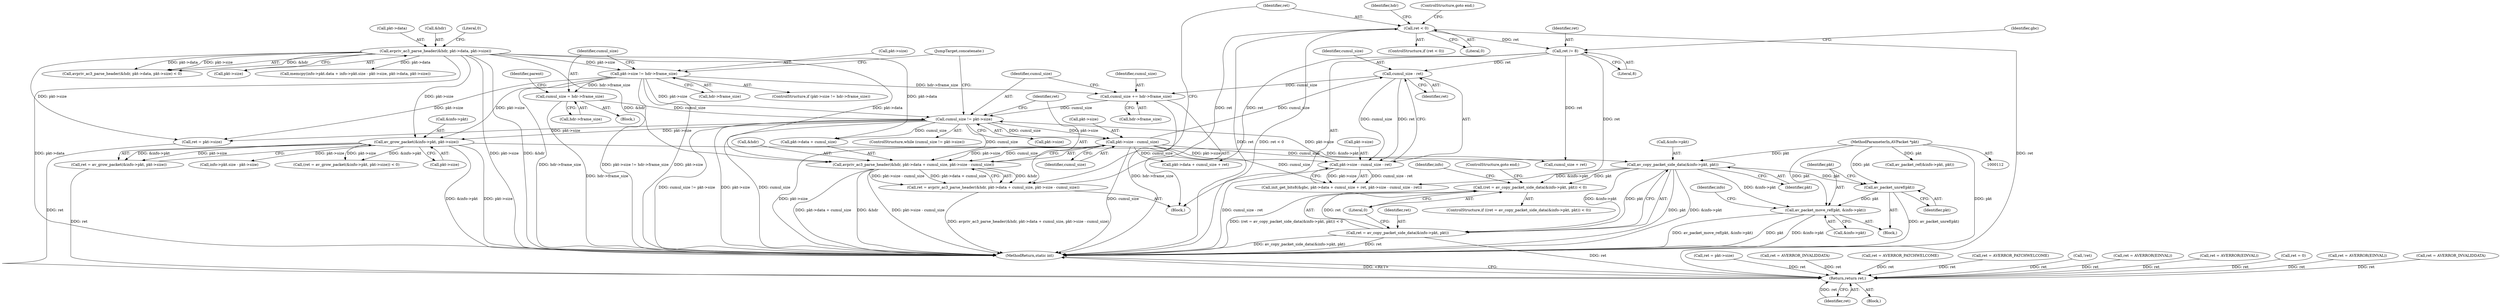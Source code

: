 digraph "0_FFmpeg_95556e27e2c1d56d9e18f5db34d6f756f3011148@API" {
"1000645" [label="(Call,av_copy_packet_side_data(&info->pkt, pkt))"];
"1000595" [label="(Call,av_grow_packet(&info->pkt, pkt->size))"];
"1000149" [label="(Call,avpriv_ac3_parse_header(&hdr, pkt->data, pkt->size))"];
"1000398" [label="(Call,cumul_size != pkt->size)"];
"1000530" [label="(Call,cumul_size += hdr->frame_size)"];
"1000377" [label="(Call,pkt->size != hdr->frame_size)"];
"1000463" [label="(Call,cumul_size - ret)"];
"1000416" [label="(Call,pkt->size - cumul_size)"];
"1000446" [label="(Call,ret /= 8)"];
"1000422" [label="(Call,ret < 0)"];
"1000406" [label="(Call,ret = avpriv_ac3_parse_header(&hdr, pkt->data + cumul_size, pkt->size - cumul_size))"];
"1000408" [label="(Call,avpriv_ac3_parse_header(&hdr, pkt->data + cumul_size, pkt->size - cumul_size))"];
"1000386" [label="(Call,cumul_size = hdr->frame_size)"];
"1000459" [label="(Call,pkt->size - cumul_size - ret)"];
"1000114" [label="(MethodParameterIn,AVPacket *pkt)"];
"1000642" [label="(Call,(ret = av_copy_packet_side_data(&info->pkt, pkt)) < 0)"];
"1000643" [label="(Call,ret = av_copy_packet_side_data(&info->pkt, pkt))"];
"1000681" [label="(Return,return ret;)"];
"1000660" [label="(Call,av_packet_unref(pkt))"];
"1000662" [label="(Call,av_packet_move_ref(pkt, &info->pkt))"];
"1000661" [label="(Identifier,pkt)"];
"1000600" [label="(Call,pkt->size)"];
"1000592" [label="(Call,(ret = av_grow_packet(&info->pkt, pkt->size)) < 0)"];
"1000148" [label="(Call,avpriv_ac3_parse_header(&hdr, pkt->data, pkt->size) < 0)"];
"1000673" [label="(Call,ret = pkt->size)"];
"1000429" [label="(Identifier,hdr)"];
"1000664" [label="(Call,&info->pkt)"];
"1000387" [label="(Identifier,cumul_size)"];
"1000155" [label="(Call,pkt->size)"];
"1000605" [label="(Call,memcpy(info->pkt.data + info->pkt.size - pkt->size, pkt->data, pkt->size))"];
"1000465" [label="(Identifier,ret)"];
"1000593" [label="(Call,ret = av_grow_packet(&info->pkt, pkt->size))"];
"1000656" [label="(Identifier,info)"];
"1000422" [label="(Call,ret < 0)"];
"1000562" [label="(Call,ret = AVERROR_INVALIDDATA)"];
"1000397" [label="(ControlStructure,while (cumul_size != pkt->size))"];
"1000307" [label="(Call,ret = AVERROR_PATCHWELCOME)"];
"1000152" [label="(Call,pkt->data)"];
"1000463" [label="(Call,cumul_size - ret)"];
"1000259" [label="(Call,ret = AVERROR_PATCHWELCOME)"];
"1000663" [label="(Identifier,pkt)"];
"1000377" [label="(Call,pkt->size != hdr->frame_size)"];
"1000595" [label="(Call,av_grow_packet(&info->pkt, pkt->size))"];
"1000535" [label="(JumpTarget,concatenate:)"];
"1000646" [label="(Call,&info->pkt)"];
"1000425" [label="(ControlStructure,goto end;)"];
"1000386" [label="(Call,cumul_size = hdr->frame_size)"];
"1000384" [label="(Block,)"];
"1000114" [label="(MethodParameterIn,AVPacket *pkt)"];
"1000420" [label="(Identifier,cumul_size)"];
"1000407" [label="(Identifier,ret)"];
"1000660" [label="(Call,av_packet_unref(pkt))"];
"1000423" [label="(Identifier,ret)"];
"1000532" [label="(Call,hdr->frame_size)"];
"1000464" [label="(Identifier,cumul_size)"];
"1000447" [label="(Identifier,ret)"];
"1000581" [label="(Call,!ret)"];
"1000451" [label="(Identifier,gbc)"];
"1000682" [label="(Identifier,ret)"];
"1000681" [label="(Return,return ret;)"];
"1000612" [label="(Call,info->pkt.size - pkt->size)"];
"1000433" [label="(Call,ret = AVERROR(EINVAL))"];
"1000590" [label="(Block,)"];
"1000642" [label="(Call,(ret = av_copy_packet_side_data(&info->pkt, pkt)) < 0)"];
"1000641" [label="(ControlStructure,if ((ret = av_copy_packet_side_data(&info->pkt, pkt)) < 0))"];
"1000150" [label="(Call,&hdr)"];
"1000238" [label="(Call,ret = AVERROR(EINVAL))"];
"1000456" [label="(Call,cumul_size + ret)"];
"1000393" [label="(Identifier,parent)"];
"1000400" [label="(Call,pkt->size)"];
"1000376" [label="(ControlStructure,if (pkt->size != hdr->frame_size))"];
"1000662" [label="(Call,av_packet_move_ref(pkt, &info->pkt))"];
"1000417" [label="(Call,pkt->size)"];
"1000670" [label="(Identifier,info)"];
"1000416" [label="(Call,pkt->size - cumul_size)"];
"1000446" [label="(Call,ret /= 8)"];
"1000170" [label="(Call,ret = 0)"];
"1000408" [label="(Call,avpriv_ac3_parse_header(&hdr, pkt->data + cumul_size, pkt->size - cumul_size))"];
"1000411" [label="(Call,pkt->data + cumul_size)"];
"1000546" [label="(Call,ret = pkt->size)"];
"1000449" [label="(Call,init_get_bits8(&gbc, pkt->data + cumul_size + ret, pkt->size - cumul_size - ret))"];
"1000116" [label="(Block,)"];
"1000424" [label="(Literal,0)"];
"1000530" [label="(Call,cumul_size += hdr->frame_size)"];
"1000381" [label="(Call,hdr->frame_size)"];
"1000215" [label="(Call,ret = AVERROR(EINVAL))"];
"1000645" [label="(Call,av_copy_packet_side_data(&info->pkt, pkt))"];
"1000158" [label="(Literal,0)"];
"1000574" [label="(Call,av_packet_ref(&info->pkt, pkt))"];
"1000683" [label="(MethodReturn,static int)"];
"1000421" [label="(ControlStructure,if (ret < 0))"];
"1000403" [label="(Block,)"];
"1000531" [label="(Identifier,cumul_size)"];
"1000459" [label="(Call,pkt->size - cumul_size - ret)"];
"1000399" [label="(Identifier,cumul_size)"];
"1000448" [label="(Literal,8)"];
"1000650" [label="(Identifier,pkt)"];
"1000149" [label="(Call,avpriv_ac3_parse_header(&hdr, pkt->data, pkt->size))"];
"1000651" [label="(Literal,0)"];
"1000409" [label="(Call,&hdr)"];
"1000174" [label="(Call,ret = AVERROR_INVALIDDATA)"];
"1000398" [label="(Call,cumul_size != pkt->size)"];
"1000406" [label="(Call,ret = avpriv_ac3_parse_header(&hdr, pkt->data + cumul_size, pkt->size - cumul_size))"];
"1000378" [label="(Call,pkt->size)"];
"1000388" [label="(Call,hdr->frame_size)"];
"1000596" [label="(Call,&info->pkt)"];
"1000643" [label="(Call,ret = av_copy_packet_side_data(&info->pkt, pkt))"];
"1000460" [label="(Call,pkt->size)"];
"1000644" [label="(Identifier,ret)"];
"1000452" [label="(Call,pkt->data + cumul_size + ret)"];
"1000652" [label="(ControlStructure,goto end;)"];
"1000645" -> "1000643"  [label="AST: "];
"1000645" -> "1000650"  [label="CFG: "];
"1000646" -> "1000645"  [label="AST: "];
"1000650" -> "1000645"  [label="AST: "];
"1000643" -> "1000645"  [label="CFG: "];
"1000645" -> "1000683"  [label="DDG: pkt"];
"1000645" -> "1000683"  [label="DDG: &info->pkt"];
"1000645" -> "1000642"  [label="DDG: &info->pkt"];
"1000645" -> "1000642"  [label="DDG: pkt"];
"1000645" -> "1000643"  [label="DDG: &info->pkt"];
"1000645" -> "1000643"  [label="DDG: pkt"];
"1000595" -> "1000645"  [label="DDG: &info->pkt"];
"1000114" -> "1000645"  [label="DDG: pkt"];
"1000645" -> "1000660"  [label="DDG: pkt"];
"1000645" -> "1000662"  [label="DDG: &info->pkt"];
"1000595" -> "1000593"  [label="AST: "];
"1000595" -> "1000600"  [label="CFG: "];
"1000596" -> "1000595"  [label="AST: "];
"1000600" -> "1000595"  [label="AST: "];
"1000593" -> "1000595"  [label="CFG: "];
"1000595" -> "1000683"  [label="DDG: pkt->size"];
"1000595" -> "1000683"  [label="DDG: &info->pkt"];
"1000595" -> "1000592"  [label="DDG: &info->pkt"];
"1000595" -> "1000592"  [label="DDG: pkt->size"];
"1000595" -> "1000593"  [label="DDG: &info->pkt"];
"1000595" -> "1000593"  [label="DDG: pkt->size"];
"1000149" -> "1000595"  [label="DDG: pkt->size"];
"1000398" -> "1000595"  [label="DDG: pkt->size"];
"1000377" -> "1000595"  [label="DDG: pkt->size"];
"1000595" -> "1000612"  [label="DDG: pkt->size"];
"1000149" -> "1000148"  [label="AST: "];
"1000149" -> "1000155"  [label="CFG: "];
"1000150" -> "1000149"  [label="AST: "];
"1000152" -> "1000149"  [label="AST: "];
"1000155" -> "1000149"  [label="AST: "];
"1000158" -> "1000149"  [label="CFG: "];
"1000149" -> "1000683"  [label="DDG: pkt->data"];
"1000149" -> "1000683"  [label="DDG: pkt->size"];
"1000149" -> "1000683"  [label="DDG: &hdr"];
"1000149" -> "1000148"  [label="DDG: &hdr"];
"1000149" -> "1000148"  [label="DDG: pkt->data"];
"1000149" -> "1000148"  [label="DDG: pkt->size"];
"1000149" -> "1000377"  [label="DDG: pkt->size"];
"1000149" -> "1000408"  [label="DDG: &hdr"];
"1000149" -> "1000408"  [label="DDG: pkt->data"];
"1000149" -> "1000411"  [label="DDG: pkt->data"];
"1000149" -> "1000546"  [label="DDG: pkt->size"];
"1000149" -> "1000605"  [label="DDG: pkt->data"];
"1000398" -> "1000397"  [label="AST: "];
"1000398" -> "1000400"  [label="CFG: "];
"1000399" -> "1000398"  [label="AST: "];
"1000400" -> "1000398"  [label="AST: "];
"1000407" -> "1000398"  [label="CFG: "];
"1000535" -> "1000398"  [label="CFG: "];
"1000398" -> "1000683"  [label="DDG: cumul_size != pkt->size"];
"1000398" -> "1000683"  [label="DDG: pkt->size"];
"1000398" -> "1000683"  [label="DDG: cumul_size"];
"1000530" -> "1000398"  [label="DDG: cumul_size"];
"1000386" -> "1000398"  [label="DDG: cumul_size"];
"1000459" -> "1000398"  [label="DDG: pkt->size"];
"1000377" -> "1000398"  [label="DDG: pkt->size"];
"1000398" -> "1000408"  [label="DDG: cumul_size"];
"1000398" -> "1000411"  [label="DDG: cumul_size"];
"1000398" -> "1000416"  [label="DDG: pkt->size"];
"1000398" -> "1000416"  [label="DDG: cumul_size"];
"1000398" -> "1000546"  [label="DDG: pkt->size"];
"1000530" -> "1000403"  [label="AST: "];
"1000530" -> "1000532"  [label="CFG: "];
"1000531" -> "1000530"  [label="AST: "];
"1000532" -> "1000530"  [label="AST: "];
"1000399" -> "1000530"  [label="CFG: "];
"1000530" -> "1000683"  [label="DDG: hdr->frame_size"];
"1000377" -> "1000530"  [label="DDG: hdr->frame_size"];
"1000463" -> "1000530"  [label="DDG: cumul_size"];
"1000377" -> "1000376"  [label="AST: "];
"1000377" -> "1000381"  [label="CFG: "];
"1000378" -> "1000377"  [label="AST: "];
"1000381" -> "1000377"  [label="AST: "];
"1000387" -> "1000377"  [label="CFG: "];
"1000535" -> "1000377"  [label="CFG: "];
"1000377" -> "1000683"  [label="DDG: pkt->size != hdr->frame_size"];
"1000377" -> "1000683"  [label="DDG: pkt->size"];
"1000377" -> "1000683"  [label="DDG: hdr->frame_size"];
"1000377" -> "1000386"  [label="DDG: hdr->frame_size"];
"1000377" -> "1000546"  [label="DDG: pkt->size"];
"1000463" -> "1000459"  [label="AST: "];
"1000463" -> "1000465"  [label="CFG: "];
"1000464" -> "1000463"  [label="AST: "];
"1000465" -> "1000463"  [label="AST: "];
"1000459" -> "1000463"  [label="CFG: "];
"1000463" -> "1000459"  [label="DDG: cumul_size"];
"1000463" -> "1000459"  [label="DDG: ret"];
"1000416" -> "1000463"  [label="DDG: cumul_size"];
"1000446" -> "1000463"  [label="DDG: ret"];
"1000416" -> "1000408"  [label="AST: "];
"1000416" -> "1000420"  [label="CFG: "];
"1000417" -> "1000416"  [label="AST: "];
"1000420" -> "1000416"  [label="AST: "];
"1000408" -> "1000416"  [label="CFG: "];
"1000416" -> "1000683"  [label="DDG: cumul_size"];
"1000416" -> "1000683"  [label="DDG: pkt->size"];
"1000416" -> "1000408"  [label="DDG: pkt->size"];
"1000416" -> "1000408"  [label="DDG: cumul_size"];
"1000416" -> "1000449"  [label="DDG: cumul_size"];
"1000416" -> "1000452"  [label="DDG: cumul_size"];
"1000416" -> "1000456"  [label="DDG: cumul_size"];
"1000416" -> "1000459"  [label="DDG: pkt->size"];
"1000446" -> "1000403"  [label="AST: "];
"1000446" -> "1000448"  [label="CFG: "];
"1000447" -> "1000446"  [label="AST: "];
"1000448" -> "1000446"  [label="AST: "];
"1000451" -> "1000446"  [label="CFG: "];
"1000422" -> "1000446"  [label="DDG: ret"];
"1000446" -> "1000449"  [label="DDG: ret"];
"1000446" -> "1000452"  [label="DDG: ret"];
"1000446" -> "1000456"  [label="DDG: ret"];
"1000422" -> "1000421"  [label="AST: "];
"1000422" -> "1000424"  [label="CFG: "];
"1000423" -> "1000422"  [label="AST: "];
"1000424" -> "1000422"  [label="AST: "];
"1000425" -> "1000422"  [label="CFG: "];
"1000429" -> "1000422"  [label="CFG: "];
"1000422" -> "1000683"  [label="DDG: ret"];
"1000422" -> "1000683"  [label="DDG: ret < 0"];
"1000406" -> "1000422"  [label="DDG: ret"];
"1000422" -> "1000681"  [label="DDG: ret"];
"1000406" -> "1000403"  [label="AST: "];
"1000406" -> "1000408"  [label="CFG: "];
"1000407" -> "1000406"  [label="AST: "];
"1000408" -> "1000406"  [label="AST: "];
"1000423" -> "1000406"  [label="CFG: "];
"1000406" -> "1000683"  [label="DDG: avpriv_ac3_parse_header(&hdr, pkt->data + cumul_size, pkt->size - cumul_size)"];
"1000408" -> "1000406"  [label="DDG: &hdr"];
"1000408" -> "1000406"  [label="DDG: pkt->data + cumul_size"];
"1000408" -> "1000406"  [label="DDG: pkt->size - cumul_size"];
"1000409" -> "1000408"  [label="AST: "];
"1000411" -> "1000408"  [label="AST: "];
"1000408" -> "1000683"  [label="DDG: pkt->data + cumul_size"];
"1000408" -> "1000683"  [label="DDG: &hdr"];
"1000408" -> "1000683"  [label="DDG: pkt->size - cumul_size"];
"1000386" -> "1000384"  [label="AST: "];
"1000386" -> "1000388"  [label="CFG: "];
"1000387" -> "1000386"  [label="AST: "];
"1000388" -> "1000386"  [label="AST: "];
"1000393" -> "1000386"  [label="CFG: "];
"1000386" -> "1000683"  [label="DDG: hdr->frame_size"];
"1000459" -> "1000449"  [label="AST: "];
"1000460" -> "1000459"  [label="AST: "];
"1000449" -> "1000459"  [label="CFG: "];
"1000459" -> "1000683"  [label="DDG: cumul_size - ret"];
"1000459" -> "1000449"  [label="DDG: pkt->size"];
"1000459" -> "1000449"  [label="DDG: cumul_size - ret"];
"1000114" -> "1000112"  [label="AST: "];
"1000114" -> "1000683"  [label="DDG: pkt"];
"1000114" -> "1000574"  [label="DDG: pkt"];
"1000114" -> "1000660"  [label="DDG: pkt"];
"1000114" -> "1000662"  [label="DDG: pkt"];
"1000642" -> "1000641"  [label="AST: "];
"1000642" -> "1000651"  [label="CFG: "];
"1000643" -> "1000642"  [label="AST: "];
"1000651" -> "1000642"  [label="AST: "];
"1000652" -> "1000642"  [label="CFG: "];
"1000656" -> "1000642"  [label="CFG: "];
"1000642" -> "1000683"  [label="DDG: (ret = av_copy_packet_side_data(&info->pkt, pkt)) < 0"];
"1000643" -> "1000642"  [label="DDG: ret"];
"1000644" -> "1000643"  [label="AST: "];
"1000651" -> "1000643"  [label="CFG: "];
"1000643" -> "1000683"  [label="DDG: ret"];
"1000643" -> "1000683"  [label="DDG: av_copy_packet_side_data(&info->pkt, pkt)"];
"1000643" -> "1000681"  [label="DDG: ret"];
"1000681" -> "1000116"  [label="AST: "];
"1000681" -> "1000682"  [label="CFG: "];
"1000682" -> "1000681"  [label="AST: "];
"1000683" -> "1000681"  [label="CFG: "];
"1000681" -> "1000683"  [label="DDG: <RET>"];
"1000682" -> "1000681"  [label="DDG: ret"];
"1000259" -> "1000681"  [label="DDG: ret"];
"1000562" -> "1000681"  [label="DDG: ret"];
"1000238" -> "1000681"  [label="DDG: ret"];
"1000433" -> "1000681"  [label="DDG: ret"];
"1000673" -> "1000681"  [label="DDG: ret"];
"1000581" -> "1000681"  [label="DDG: ret"];
"1000593" -> "1000681"  [label="DDG: ret"];
"1000546" -> "1000681"  [label="DDG: ret"];
"1000170" -> "1000681"  [label="DDG: ret"];
"1000307" -> "1000681"  [label="DDG: ret"];
"1000174" -> "1000681"  [label="DDG: ret"];
"1000215" -> "1000681"  [label="DDG: ret"];
"1000660" -> "1000590"  [label="AST: "];
"1000660" -> "1000661"  [label="CFG: "];
"1000661" -> "1000660"  [label="AST: "];
"1000663" -> "1000660"  [label="CFG: "];
"1000660" -> "1000683"  [label="DDG: av_packet_unref(pkt)"];
"1000660" -> "1000662"  [label="DDG: pkt"];
"1000662" -> "1000590"  [label="AST: "];
"1000662" -> "1000664"  [label="CFG: "];
"1000663" -> "1000662"  [label="AST: "];
"1000664" -> "1000662"  [label="AST: "];
"1000670" -> "1000662"  [label="CFG: "];
"1000662" -> "1000683"  [label="DDG: pkt"];
"1000662" -> "1000683"  [label="DDG: &info->pkt"];
"1000662" -> "1000683"  [label="DDG: av_packet_move_ref(pkt, &info->pkt)"];
}
